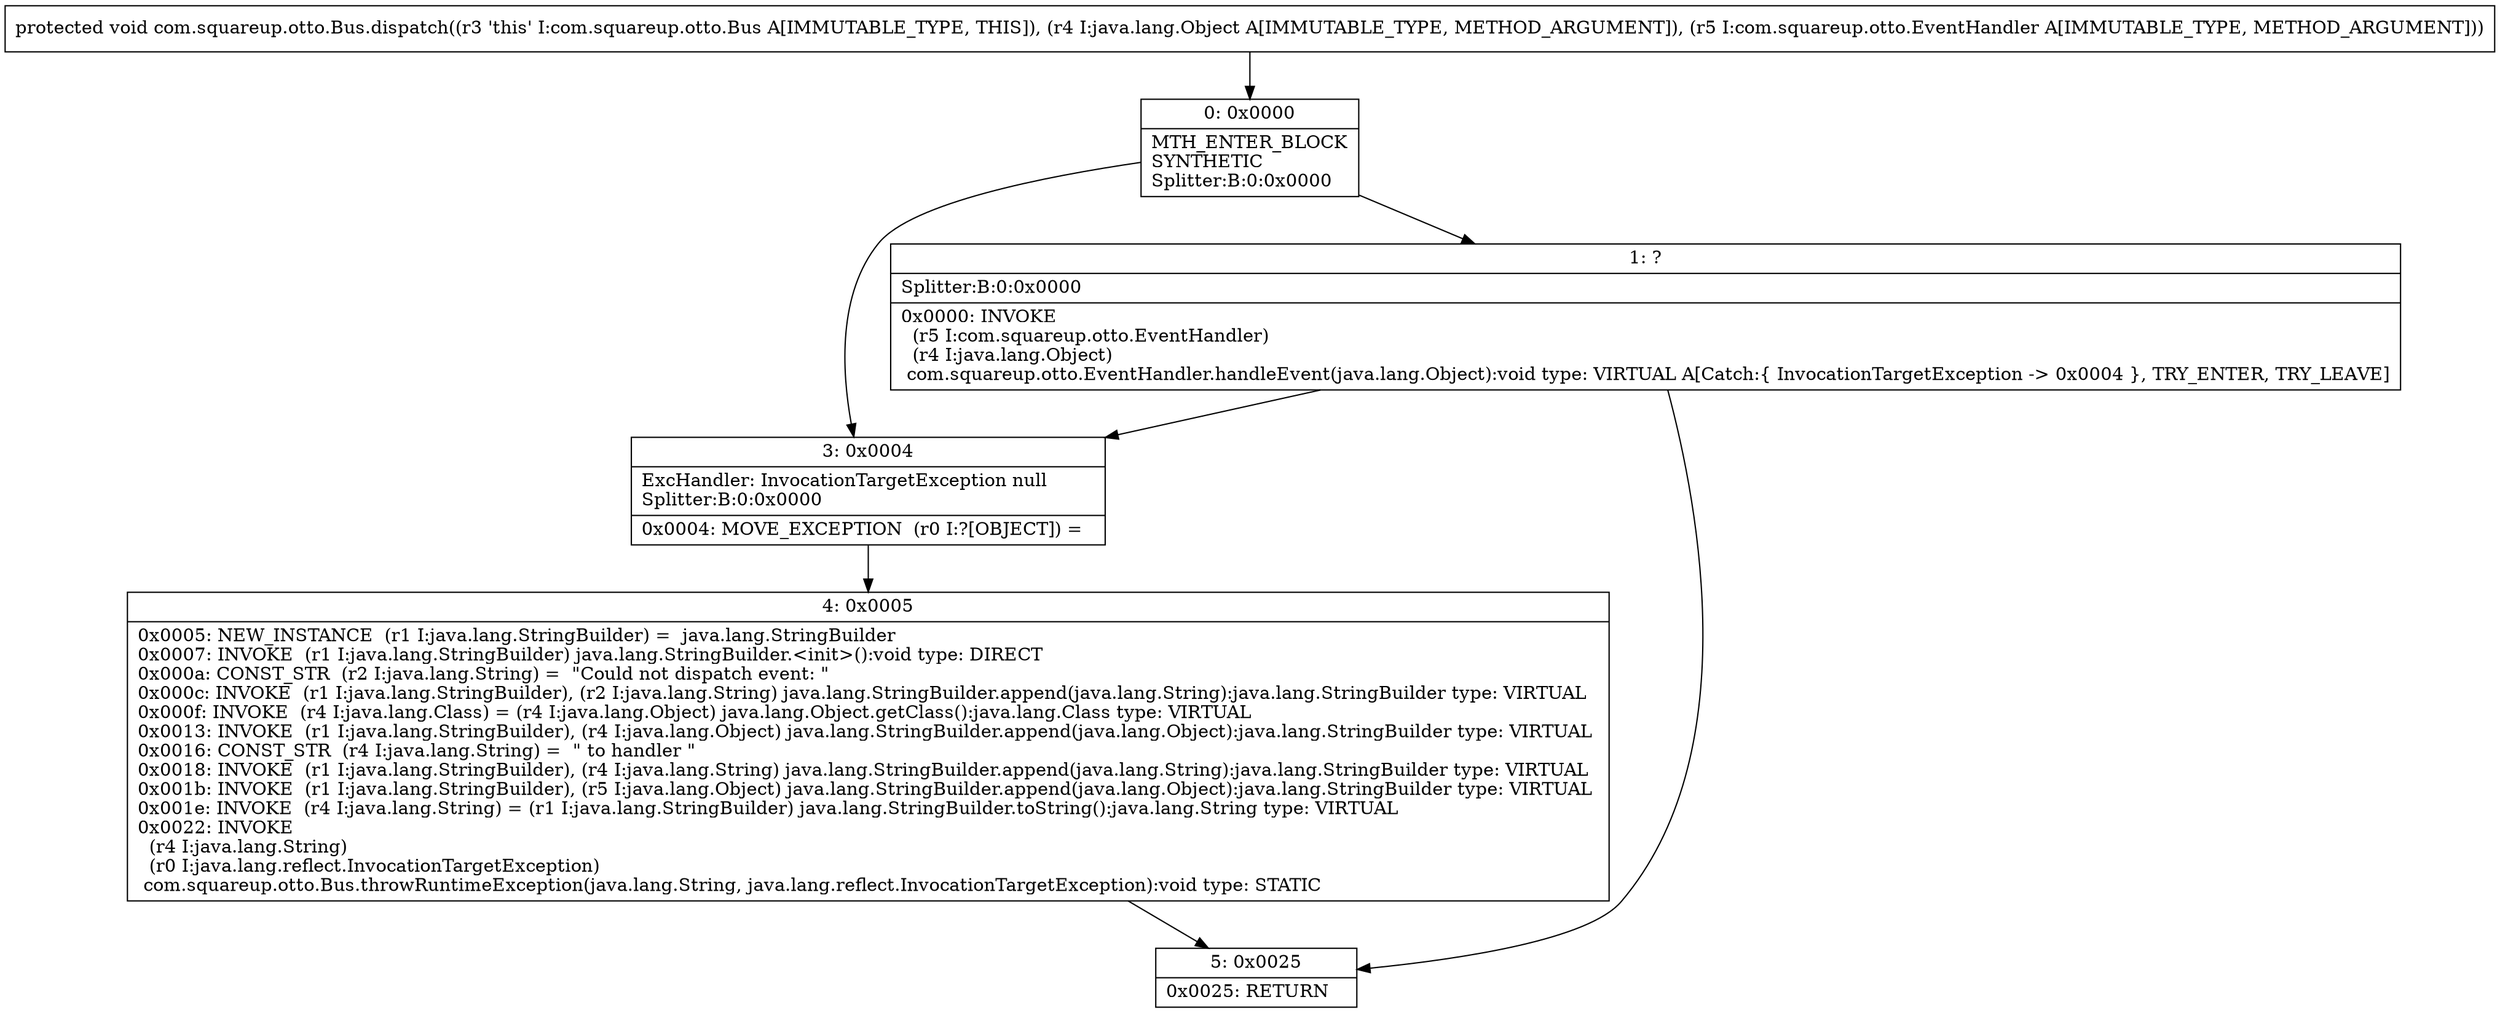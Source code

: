 digraph "CFG forcom.squareup.otto.Bus.dispatch(Ljava\/lang\/Object;Lcom\/squareup\/otto\/EventHandler;)V" {
Node_0 [shape=record,label="{0\:\ 0x0000|MTH_ENTER_BLOCK\lSYNTHETIC\lSplitter:B:0:0x0000\l}"];
Node_1 [shape=record,label="{1\:\ ?|Splitter:B:0:0x0000\l|0x0000: INVOKE  \l  (r5 I:com.squareup.otto.EventHandler)\l  (r4 I:java.lang.Object)\l com.squareup.otto.EventHandler.handleEvent(java.lang.Object):void type: VIRTUAL A[Catch:\{ InvocationTargetException \-\> 0x0004 \}, TRY_ENTER, TRY_LEAVE]\l}"];
Node_3 [shape=record,label="{3\:\ 0x0004|ExcHandler: InvocationTargetException null\lSplitter:B:0:0x0000\l|0x0004: MOVE_EXCEPTION  (r0 I:?[OBJECT]) =  \l}"];
Node_4 [shape=record,label="{4\:\ 0x0005|0x0005: NEW_INSTANCE  (r1 I:java.lang.StringBuilder) =  java.lang.StringBuilder \l0x0007: INVOKE  (r1 I:java.lang.StringBuilder) java.lang.StringBuilder.\<init\>():void type: DIRECT \l0x000a: CONST_STR  (r2 I:java.lang.String) =  \"Could not dispatch event: \" \l0x000c: INVOKE  (r1 I:java.lang.StringBuilder), (r2 I:java.lang.String) java.lang.StringBuilder.append(java.lang.String):java.lang.StringBuilder type: VIRTUAL \l0x000f: INVOKE  (r4 I:java.lang.Class) = (r4 I:java.lang.Object) java.lang.Object.getClass():java.lang.Class type: VIRTUAL \l0x0013: INVOKE  (r1 I:java.lang.StringBuilder), (r4 I:java.lang.Object) java.lang.StringBuilder.append(java.lang.Object):java.lang.StringBuilder type: VIRTUAL \l0x0016: CONST_STR  (r4 I:java.lang.String) =  \" to handler \" \l0x0018: INVOKE  (r1 I:java.lang.StringBuilder), (r4 I:java.lang.String) java.lang.StringBuilder.append(java.lang.String):java.lang.StringBuilder type: VIRTUAL \l0x001b: INVOKE  (r1 I:java.lang.StringBuilder), (r5 I:java.lang.Object) java.lang.StringBuilder.append(java.lang.Object):java.lang.StringBuilder type: VIRTUAL \l0x001e: INVOKE  (r4 I:java.lang.String) = (r1 I:java.lang.StringBuilder) java.lang.StringBuilder.toString():java.lang.String type: VIRTUAL \l0x0022: INVOKE  \l  (r4 I:java.lang.String)\l  (r0 I:java.lang.reflect.InvocationTargetException)\l com.squareup.otto.Bus.throwRuntimeException(java.lang.String, java.lang.reflect.InvocationTargetException):void type: STATIC \l}"];
Node_5 [shape=record,label="{5\:\ 0x0025|0x0025: RETURN   \l}"];
MethodNode[shape=record,label="{protected void com.squareup.otto.Bus.dispatch((r3 'this' I:com.squareup.otto.Bus A[IMMUTABLE_TYPE, THIS]), (r4 I:java.lang.Object A[IMMUTABLE_TYPE, METHOD_ARGUMENT]), (r5 I:com.squareup.otto.EventHandler A[IMMUTABLE_TYPE, METHOD_ARGUMENT])) }"];
MethodNode -> Node_0;
Node_0 -> Node_1;
Node_0 -> Node_3;
Node_1 -> Node_3;
Node_1 -> Node_5;
Node_3 -> Node_4;
Node_4 -> Node_5;
}

